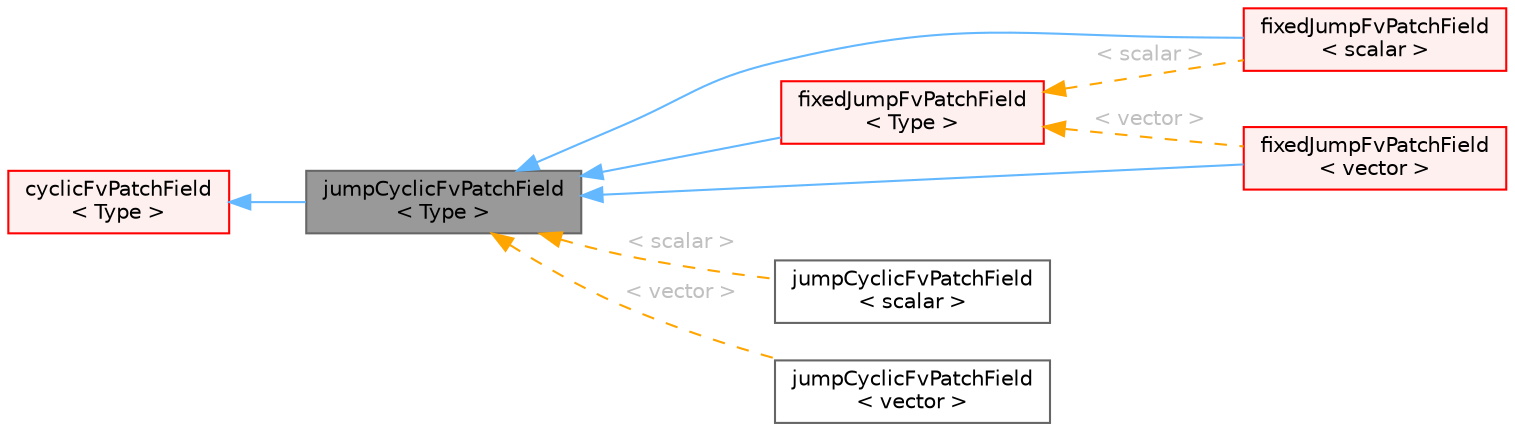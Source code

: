 digraph "jumpCyclicFvPatchField&lt; Type &gt;"
{
 // LATEX_PDF_SIZE
  bgcolor="transparent";
  edge [fontname=Helvetica,fontsize=10,labelfontname=Helvetica,labelfontsize=10];
  node [fontname=Helvetica,fontsize=10,shape=box,height=0.2,width=0.4];
  rankdir="LR";
  Node1 [id="Node000001",label="jumpCyclicFvPatchField\l\< Type \>",height=0.2,width=0.4,color="gray40", fillcolor="grey60", style="filled", fontcolor="black",tooltip="This boundary condition provides a base class for coupled-cyclic conditions with a specified 'jump' (..."];
  Node2 -> Node1 [id="edge1_Node000001_Node000002",dir="back",color="steelblue1",style="solid",tooltip=" "];
  Node2 [id="Node000002",label="cyclicFvPatchField\l\< Type \>",height=0.2,width=0.4,color="red", fillcolor="#FFF0F0", style="filled",URL="$classFoam_1_1cyclicFvPatchField.html",tooltip="This boundary condition enforces a cyclic condition between a pair of boundaries."];
  Node1 -> Node16 [id="edge2_Node000001_Node000016",dir="back",color="steelblue1",style="solid",tooltip=" "];
  Node16 [id="Node000016",label="fixedJumpFvPatchField\l\< scalar \>",height=0.2,width=0.4,color="red", fillcolor="#FFF0F0", style="filled",URL="$classFoam_1_1fixedJumpFvPatchField.html",tooltip=" "];
  Node1 -> Node19 [id="edge3_Node000001_Node000019",dir="back",color="steelblue1",style="solid",tooltip=" "];
  Node19 [id="Node000019",label="fixedJumpFvPatchField\l\< vector \>",height=0.2,width=0.4,color="red", fillcolor="#FFF0F0", style="filled",URL="$classFoam_1_1fixedJumpFvPatchField.html",tooltip=" "];
  Node1 -> Node21 [id="edge4_Node000001_Node000021",dir="back",color="steelblue1",style="solid",tooltip=" "];
  Node21 [id="Node000021",label="fixedJumpFvPatchField\l\< Type \>",height=0.2,width=0.4,color="red", fillcolor="#FFF0F0", style="filled",URL="$classFoam_1_1fixedJumpFvPatchField.html",tooltip="This boundary condition provides a jump condition, using the cyclic condition as a base."];
  Node21 -> Node16 [id="edge5_Node000021_Node000016",dir="back",color="orange",style="dashed",tooltip=" ",label=" \< scalar \>",fontcolor="grey" ];
  Node21 -> Node19 [id="edge6_Node000021_Node000019",dir="back",color="orange",style="dashed",tooltip=" ",label=" \< vector \>",fontcolor="grey" ];
  Node1 -> Node24 [id="edge7_Node000001_Node000024",dir="back",color="orange",style="dashed",tooltip=" ",label=" \< scalar \>",fontcolor="grey" ];
  Node24 [id="Node000024",label="jumpCyclicFvPatchField\l\< scalar \>",height=0.2,width=0.4,color="gray40", fillcolor="white", style="filled",URL="$classFoam_1_1jumpCyclicFvPatchField.html",tooltip=" "];
  Node1 -> Node25 [id="edge8_Node000001_Node000025",dir="back",color="orange",style="dashed",tooltip=" ",label=" \< vector \>",fontcolor="grey" ];
  Node25 [id="Node000025",label="jumpCyclicFvPatchField\l\< vector \>",height=0.2,width=0.4,color="gray40", fillcolor="white", style="filled",URL="$classFoam_1_1jumpCyclicFvPatchField.html",tooltip=" "];
}
